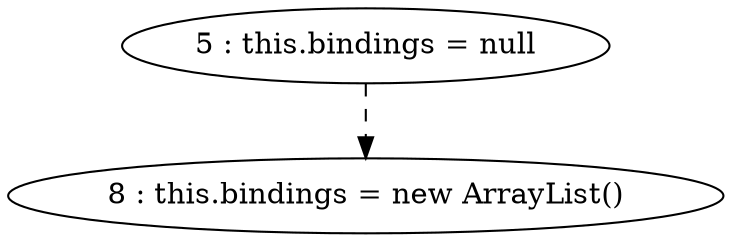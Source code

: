 digraph G {
"5 : this.bindings = null"
"5 : this.bindings = null" -> "8 : this.bindings = new ArrayList()" [style=dashed]
"8 : this.bindings = new ArrayList()"
}